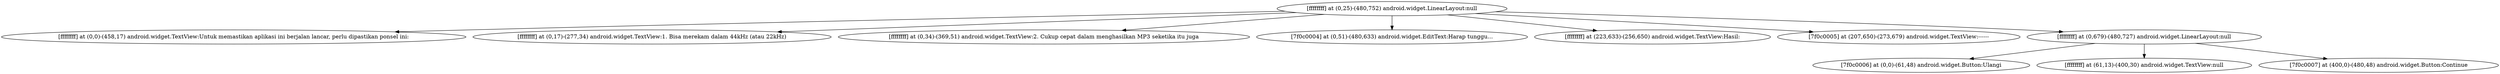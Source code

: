 strict digraph G {
  1 [ label="[ffffffff] at (0,25)-(480,752) android.widget.LinearLayout:null" ];
  2 [ label="[ffffffff] at (0,0)-(458,17) android.widget.TextView:Untuk memastikan aplikasi ini berjalan lancar, perlu dipastikan ponsel ini:" ];
  3 [ label="[ffffffff] at (0,17)-(277,34) android.widget.TextView:1. Bisa merekam dalam 44kHz (atau 22kHz)" ];
  4 [ label="[ffffffff] at (0,34)-(369,51) android.widget.TextView:2. Cukup cepat dalam menghasilkan MP3 seketika itu juga" ];
  5 [ label="[7f0c0004] at (0,51)-(480,633) android.widget.EditText:Harap tunggu..." ];
  6 [ label="[ffffffff] at (223,633)-(256,650) android.widget.TextView:Hasil:" ];
  7 [ label="[7f0c0005] at (207,650)-(273,679) android.widget.TextView:------" ];
  8 [ label="[ffffffff] at (0,679)-(480,727) android.widget.LinearLayout:null" ];
  9 [ label="[7f0c0006] at (0,0)-(61,48) android.widget.Button:Ulangi" ];
  10 [ label="[ffffffff] at (61,13)-(400,30) android.widget.TextView:null" ];
  11 [ label="[7f0c0007] at (400,0)-(480,48) android.widget.Button:Continue" ];
  1 -> 2;
  1 -> 3;
  1 -> 4;
  1 -> 5;
  1 -> 6;
  1 -> 7;
  1 -> 8;
  8 -> 9;
  8 -> 10;
  8 -> 11;
}
